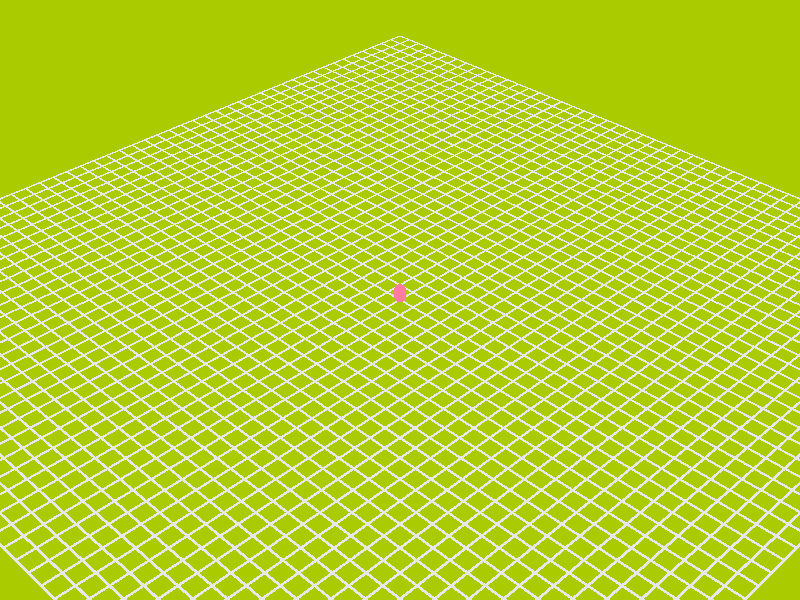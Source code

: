 // PoVRay 3.7 Scene File " ... .pov"
// author:  ...
// date:    ...
//------------------------------------------------------------------------
#version 3.7;
global_settings{ assumed_gamma 1.0 }
#default{ finish{ ambient 0.1 diffuse 0.9 }} 
//------------------------------------------------------------------------
#include "colors.inc"
#include "textures.inc"
#include "glass.inc"
#include "metals.inc"
#include "golds.inc"
#include "stones.inc"
#include "woods.inc"
#include "shapes.inc"
#include "shapes2.inc"
#include "functions.inc"
#include "math.inc"
#include "transforms.inc"
//------------------------------------------------------------------------
#declare Camera_0 = camera {/*ultra_wide_angle*/ angle 15      // front view
                            location  <0.0 , 1.0 ,-40.0>
                            right     x*image_width/image_height
                            look_at   <0.0 , 1.0 , 0.0>}
#declare Camera_1 = camera {/*ultra_wide_angle*/ angle 35   // diagonal view
                            location  <20.0 , 20.0 ,20.0>
                            right     x*image_width/image_height
                            look_at   <0.0 , 0 , 0.0>}
#declare Camera_2 = camera {/*ultra_wide_angle*/ angle 90  //right side view
                            location  <3.0 , 1.0 , 0.0>
                            right     x*image_width/image_height
                            look_at   <0.0 , 1.0 , 0.0>}
#declare Camera_3 = camera {/*ultra_wide_angle*/ angle 90        // top view
                            location  <0.0 , 10.0 ,-0.001>
                            right     x*image_width/image_height
                            look_at   <0.0 , 1.0 , 0.0>}
camera{Camera_1}
//------------------------------------------------------------------------

light_source{<1500, 2500, 2500> color White}

//------------------------------ the Axes --------------------------------
//------------------------------------------------------------------------
#macro Axis_( AxisLen, Dark_Texture,Light_Texture) 
 union{
    cylinder { <0, -AxisLen, 0>, <0, AxisLen, 0>, 0.05
               texture{checker texture{Dark_Texture } 
                               texture{Light_Texture}
                       translate<0.1, 0, 0.1>}
             }
    cone{<0,AxisLen,0>,0.2,<0,AxisLen+0.7,0>,0
          texture{Dark_Texture}
         }
     }
#end
//------------------------------------------------------------------------
#macro AxisXYZ( AxisLenX, AxisLenY, AxisLenZ, Tex_Dark, Tex_Light)
//--------------------- drawing of 3 Axes --------------------------------
union{
#if (AxisLenX != 0)
 object { Axis_(AxisLenX, Tex_Dark, Tex_Light)   rotate< 0,0,-90>}// x-Axis
// text   { ttf "arial.ttf",  "x",  0.15,  0  texture{Tex_Dark} 
//          rotate<0,45,0> scale 0.75 translate <AxisLenX+0.05,0.4, 0.20> no_shadow}
#end // of #if 
#if (AxisLenY != 0)
 object { Axis_(AxisLenY, Tex_Dark, Tex_Light)   rotate< 0,0,  0>}// y-Axis
// text   { ttf "arial.ttf",  "y",  0.15,  0  texture{Tex_Dark}    
//          rotate<0,-90,0> scale 0.75 translate <0.65,AxisLenY+0.50, 0.15>  rotate<0,-45,0> no_shadow}
#end // of #if 
#if (AxisLenZ != 0)
 object { Axis_(AxisLenZ, Tex_Dark, Tex_Light)   rotate<90,0,  0>}// z-Axis
// text   { ttf "arial.ttf",  "z",  0.15,  0  texture{Tex_Dark}
//          rotate<0,225,0> scale 0.85 translate <0.5,0.7,AxisLenZ+0.10> no_shadow}
#end // of #if 
} // end of union
#end// of macro "AxisXYZ( ... )"
//------------------------------------------------------------------------


object { //Round_Cylinder(point A, point B, Radius, EdgeRadius, UseMerge)
         Round_Cylinder(<0,0,0>, <0,1.5,0>, 0.50 ,       0.20,   0)  

         texture{ pigment{ color rgb<1,0.2,0.35> }
                  //normal { radial sine_wave frequency 30 scale 0.25 }
                  finish { phong 1 }}

         scale<0.3,0.3,0.3>  rotate<0, 0,0> translate<0,0,0> }

#declare tex_even  = texture { pigment{ color rgb<0.8,0.8,0.8>}
                               finish { phong 1}}
                             
#declare tex_odd = texture { pigment{ color rgb<1,1,1>}
                             finish { phong 1}}

#local cell_size = 0.5;
#local grid_cell_size = 50;
#local grid_size = cell_size * grid_cell_size;
#local grid_half = grid_size / 2;

union{

    union{
        #local i = 0;
        #while (i <= grid_cell_size) 
         
            cylinder { <-grid_half, 0, 0>, <grid_half, 0, 0>, 0.03
                           texture{checker texture{ tex_even }
                                           texture{ tex_even }
                                   translate<0.1, 0, 0.1>
                                   scale .5
                                   }

                       translate<0, 0, i * cell_size>}

        #local i = i + 1;
        #end
        translate<0,0, -grid_half>
    }

    union{
        #local i = 0;
        #while (i <= grid_cell_size) 

            cylinder { <0, 0, -grid_half>, <0, 0, grid_half>, 0.03
                           texture{checker texture{ tex_even }
                                           texture{ tex_even }
                                   translate<0.1, 0, 0.1>
                                   scale .5
                                   }

                       translate<i * cell_size, 0, 0>}

        #local i = i + 1;
        #end
        translate<-grid_half, 0, 0>
    }
}



plane {<0, 1, 0>, 0.00
        texture { Polished_Chrome
          pigment{ rgb<0.4, 0.6, 0>}
          finish { phong 1 reflection {0.1 metallic 0.1} }}
        scale<1.00, 1.00, 1.00> rotate<0.00, 0.00, 0.00> translate<0.00, 0.00, 0.00>}
